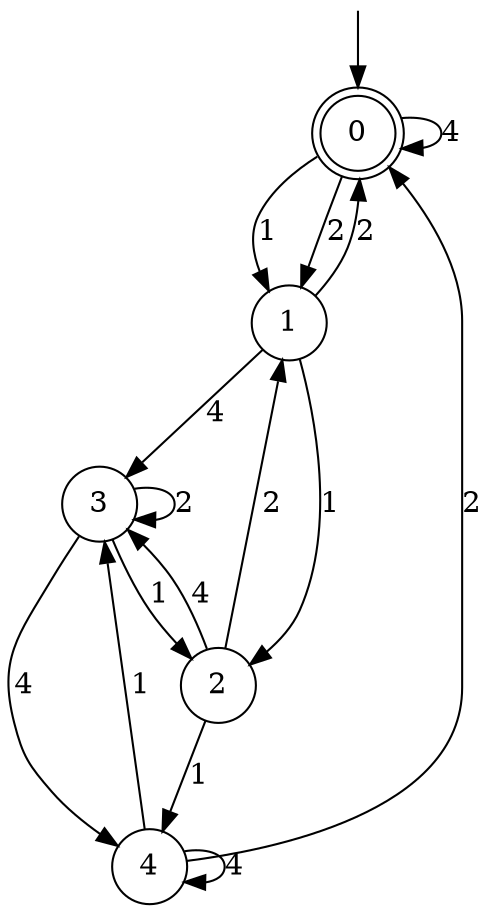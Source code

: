 digraph g {

	s0 [shape="doublecircle" label="0"];
	s1 [shape="circle" label="1"];
	s2 [shape="circle" label="2"];
	s3 [shape="circle" label="3"];
	s4 [shape="circle" label="4"];
	s0 -> s1 [label="1"];
	s0 -> s0 [label="4"];
	s0 -> s1 [label="2"];
	s1 -> s2 [label="1"];
	s1 -> s3 [label="4"];
	s1 -> s0 [label="2"];
	s2 -> s4 [label="1"];
	s2 -> s3 [label="4"];
	s2 -> s1 [label="2"];
	s3 -> s2 [label="1"];
	s3 -> s4 [label="4"];
	s3 -> s3 [label="2"];
	s4 -> s3 [label="1"];
	s4 -> s4 [label="4"];
	s4 -> s0 [label="2"];

__start0 [label="" shape="none" width="0" height="0"];
__start0 -> s0;

}
